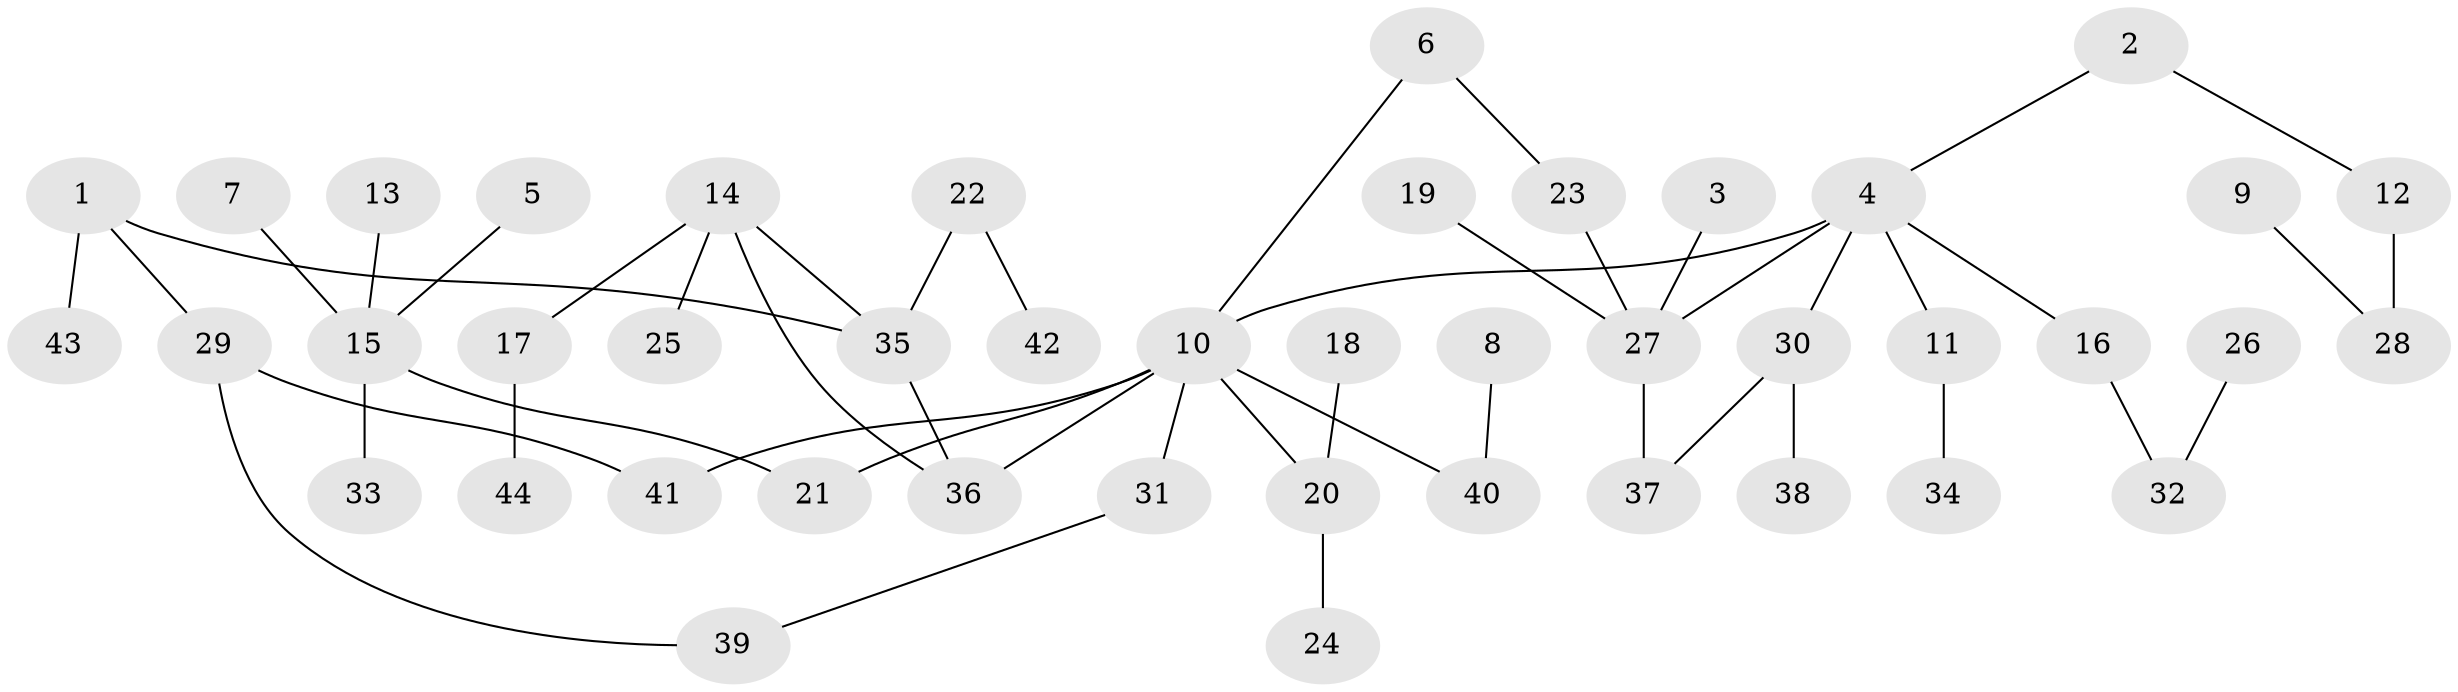 // original degree distribution, {8: 0.011363636363636364, 3: 0.14772727272727273, 2: 0.23863636363636365, 6: 0.011363636363636364, 7: 0.03409090909090909, 5: 0.03409090909090909, 4: 0.03409090909090909, 1: 0.48863636363636365}
// Generated by graph-tools (version 1.1) at 2025/36/03/04/25 23:36:12]
// undirected, 44 vertices, 48 edges
graph export_dot {
  node [color=gray90,style=filled];
  1;
  2;
  3;
  4;
  5;
  6;
  7;
  8;
  9;
  10;
  11;
  12;
  13;
  14;
  15;
  16;
  17;
  18;
  19;
  20;
  21;
  22;
  23;
  24;
  25;
  26;
  27;
  28;
  29;
  30;
  31;
  32;
  33;
  34;
  35;
  36;
  37;
  38;
  39;
  40;
  41;
  42;
  43;
  44;
  1 -- 29 [weight=1.0];
  1 -- 35 [weight=1.0];
  1 -- 43 [weight=1.0];
  2 -- 4 [weight=1.0];
  2 -- 12 [weight=1.0];
  3 -- 27 [weight=1.0];
  4 -- 10 [weight=1.0];
  4 -- 11 [weight=1.0];
  4 -- 16 [weight=1.0];
  4 -- 27 [weight=1.0];
  4 -- 30 [weight=1.0];
  5 -- 15 [weight=1.0];
  6 -- 10 [weight=1.0];
  6 -- 23 [weight=1.0];
  7 -- 15 [weight=1.0];
  8 -- 40 [weight=1.0];
  9 -- 28 [weight=1.0];
  10 -- 20 [weight=1.0];
  10 -- 21 [weight=1.0];
  10 -- 31 [weight=1.0];
  10 -- 36 [weight=1.0];
  10 -- 40 [weight=1.0];
  10 -- 41 [weight=1.0];
  11 -- 34 [weight=2.0];
  12 -- 28 [weight=1.0];
  13 -- 15 [weight=1.0];
  14 -- 17 [weight=1.0];
  14 -- 25 [weight=1.0];
  14 -- 35 [weight=1.0];
  14 -- 36 [weight=1.0];
  15 -- 21 [weight=1.0];
  15 -- 33 [weight=1.0];
  16 -- 32 [weight=1.0];
  17 -- 44 [weight=1.0];
  18 -- 20 [weight=1.0];
  19 -- 27 [weight=1.0];
  20 -- 24 [weight=1.0];
  22 -- 35 [weight=1.0];
  22 -- 42 [weight=1.0];
  23 -- 27 [weight=1.0];
  26 -- 32 [weight=1.0];
  27 -- 37 [weight=1.0];
  29 -- 39 [weight=1.0];
  29 -- 41 [weight=1.0];
  30 -- 37 [weight=1.0];
  30 -- 38 [weight=1.0];
  31 -- 39 [weight=1.0];
  35 -- 36 [weight=1.0];
}
